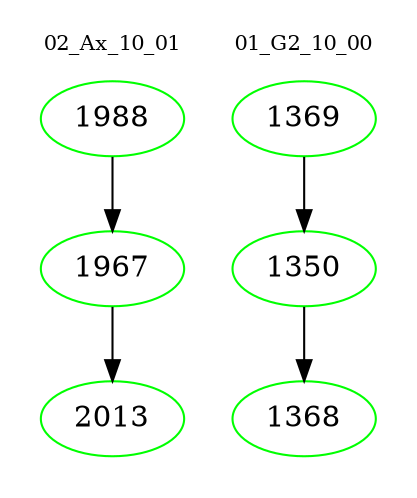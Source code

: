 digraph{
subgraph cluster_0 {
color = white
label = "02_Ax_10_01";
fontsize=10;
T0_1988 [label="1988", color="green"]
T0_1988 -> T0_1967 [color="black"]
T0_1967 [label="1967", color="green"]
T0_1967 -> T0_2013 [color="black"]
T0_2013 [label="2013", color="green"]
}
subgraph cluster_1 {
color = white
label = "01_G2_10_00";
fontsize=10;
T1_1369 [label="1369", color="green"]
T1_1369 -> T1_1350 [color="black"]
T1_1350 [label="1350", color="green"]
T1_1350 -> T1_1368 [color="black"]
T1_1368 [label="1368", color="green"]
}
}

